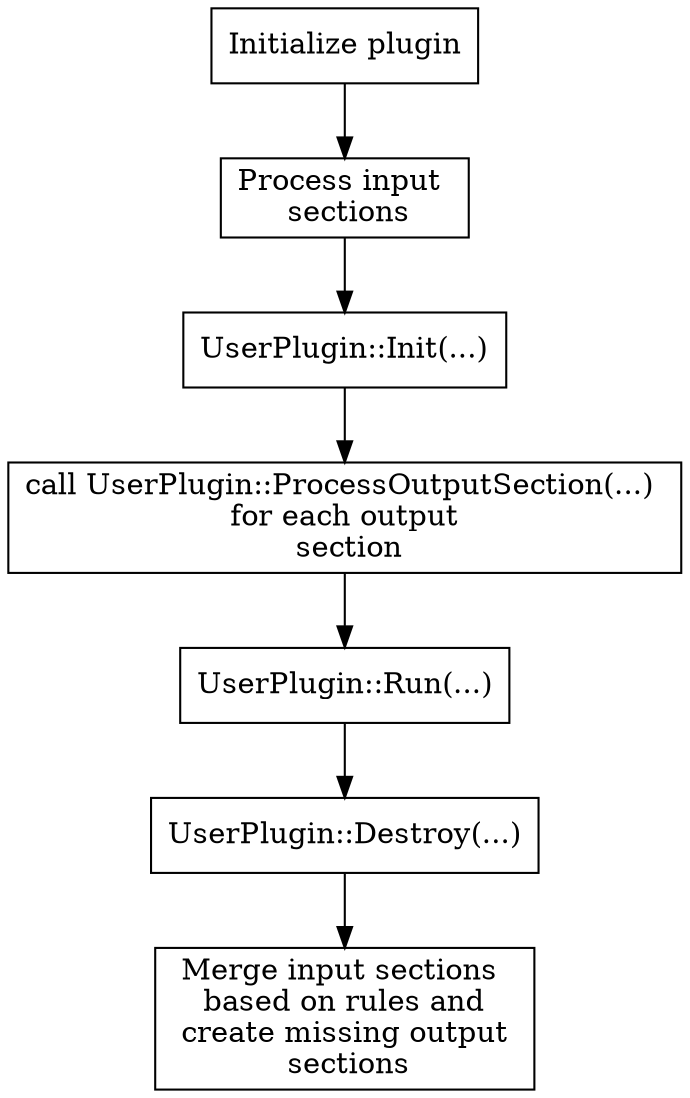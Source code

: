 digraph G {
    node [shape=rectangle]
    A [label="Initialize plugin"]
    B [label="Process input \n sections"]
    C [label="UserPlugin::Init(...)"]
    D [label="call UserPlugin::ProcessOutputSection(...) \n for each output \n section"]
    E [label="UserPlugin::Run(...)"]
    F [label="UserPlugin::Destroy(...)"]
    G [label="Merge input sections \n based on rules and \n create missing output \n sections"]
    A -> B
    B -> C
    C -> D
    D -> E
    E -> F
    F -> G
}
